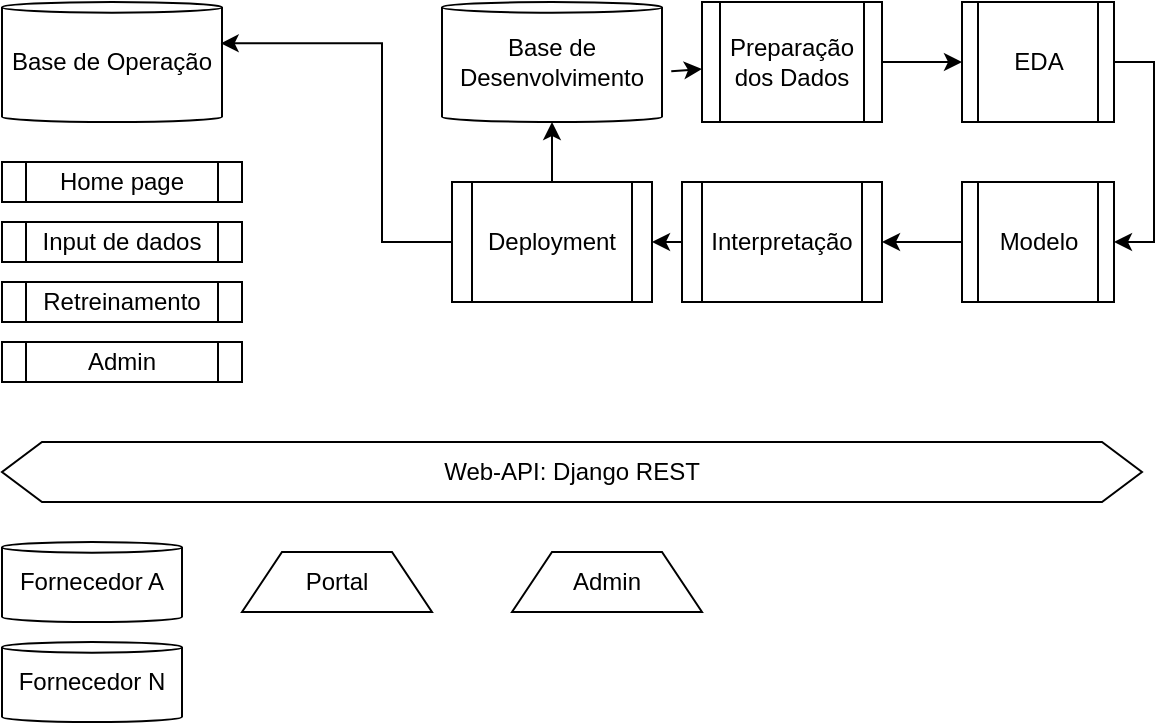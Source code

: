 <mxfile version="13.5.7" type="device" pages="4"><diagram id="C5RBs43oDa-KdzZeNtuy" name="Arquitetura"><mxGraphModel dx="768" dy="482" grid="1" gridSize="10" guides="1" tooltips="1" connect="1" arrows="1" fold="1" page="1" pageScale="1" pageWidth="827" pageHeight="1169" math="0" shadow="0"><root><mxCell id="WIyWlLk6GJQsqaUBKTNV-0"/><mxCell id="WIyWlLk6GJQsqaUBKTNV-1" parent="WIyWlLk6GJQsqaUBKTNV-0"/><mxCell id="AMMqH0YvKDXURMsLFuuw-2" value="Home page" style="shape=process;whiteSpace=wrap;html=1;backgroundOutline=1;" parent="WIyWlLk6GJQsqaUBKTNV-1" vertex="1"><mxGeometry y="80" width="120" height="20" as="geometry"/></mxCell><mxCell id="AMMqH0YvKDXURMsLFuuw-3" value="Base de Desenvolvimento" style="shape=cylinder2;whiteSpace=wrap;html=1;boundedLbl=1;backgroundOutline=1;size=2.667;" parent="WIyWlLk6GJQsqaUBKTNV-1" vertex="1"><mxGeometry x="220" width="110" height="60" as="geometry"/></mxCell><mxCell id="AMMqH0YvKDXURMsLFuuw-4" value="Fornecedor A" style="shape=cylinder2;whiteSpace=wrap;html=1;boundedLbl=1;backgroundOutline=1;size=2.667;" parent="WIyWlLk6GJQsqaUBKTNV-1" vertex="1"><mxGeometry y="270" width="90" height="40" as="geometry"/></mxCell><mxCell id="AMMqH0YvKDXURMsLFuuw-5" value="Fornecedor N" style="shape=cylinder2;whiteSpace=wrap;html=1;boundedLbl=1;backgroundOutline=1;size=2.667;" parent="WIyWlLk6GJQsqaUBKTNV-1" vertex="1"><mxGeometry y="320" width="90" height="40" as="geometry"/></mxCell><mxCell id="AMMqH0YvKDXURMsLFuuw-9" style="edgeStyle=orthogonalEdgeStyle;rounded=0;orthogonalLoop=1;jettySize=auto;html=1;exitX=1;exitY=0.5;exitDx=0;exitDy=0;entryX=0;entryY=0.5;entryDx=0;entryDy=0;" parent="WIyWlLk6GJQsqaUBKTNV-1" source="AMMqH0YvKDXURMsLFuuw-7" target="AMMqH0YvKDXURMsLFuuw-8" edge="1"><mxGeometry relative="1" as="geometry"/></mxCell><mxCell id="AMMqH0YvKDXURMsLFuuw-7" value="Preparação dos Dados" style="shape=process;whiteSpace=wrap;html=1;backgroundOutline=1;" parent="WIyWlLk6GJQsqaUBKTNV-1" vertex="1"><mxGeometry x="350" width="90" height="60" as="geometry"/></mxCell><mxCell id="AMMqH0YvKDXURMsLFuuw-11" style="edgeStyle=orthogonalEdgeStyle;rounded=0;orthogonalLoop=1;jettySize=auto;html=1;exitX=1;exitY=0.5;exitDx=0;exitDy=0;entryX=1;entryY=0.5;entryDx=0;entryDy=0;" parent="WIyWlLk6GJQsqaUBKTNV-1" source="AMMqH0YvKDXURMsLFuuw-8" target="AMMqH0YvKDXURMsLFuuw-10" edge="1"><mxGeometry relative="1" as="geometry"/></mxCell><mxCell id="AMMqH0YvKDXURMsLFuuw-8" value="EDA" style="shape=process;whiteSpace=wrap;html=1;backgroundOutline=1;" parent="WIyWlLk6GJQsqaUBKTNV-1" vertex="1"><mxGeometry x="480" width="76" height="60" as="geometry"/></mxCell><mxCell id="AMMqH0YvKDXURMsLFuuw-23" style="edgeStyle=orthogonalEdgeStyle;rounded=0;orthogonalLoop=1;jettySize=auto;html=1;exitX=0;exitY=0.5;exitDx=0;exitDy=0;" parent="WIyWlLk6GJQsqaUBKTNV-1" source="AMMqH0YvKDXURMsLFuuw-10" target="AMMqH0YvKDXURMsLFuuw-20" edge="1"><mxGeometry relative="1" as="geometry"/></mxCell><mxCell id="AMMqH0YvKDXURMsLFuuw-10" value="Modelo" style="shape=process;whiteSpace=wrap;html=1;backgroundOutline=1;" parent="WIyWlLk6GJQsqaUBKTNV-1" vertex="1"><mxGeometry x="480" y="90" width="76" height="60" as="geometry"/></mxCell><mxCell id="AMMqH0YvKDXURMsLFuuw-14" value="Base de Operação" style="shape=cylinder2;whiteSpace=wrap;html=1;boundedLbl=1;backgroundOutline=1;size=2.667;" parent="WIyWlLk6GJQsqaUBKTNV-1" vertex="1"><mxGeometry width="110" height="60" as="geometry"/></mxCell><mxCell id="AMMqH0YvKDXURMsLFuuw-15" value="Web-API: Django REST" style="shape=hexagon;perimeter=hexagonPerimeter2;whiteSpace=wrap;html=1;fixedSize=1;" parent="WIyWlLk6GJQsqaUBKTNV-1" vertex="1"><mxGeometry y="220" width="570" height="30" as="geometry"/></mxCell><mxCell id="AMMqH0YvKDXURMsLFuuw-16" value="Portal" style="shape=trapezoid;perimeter=trapezoidPerimeter;whiteSpace=wrap;html=1;fixedSize=1;" parent="WIyWlLk6GJQsqaUBKTNV-1" vertex="1"><mxGeometry x="120" y="275" width="95" height="30" as="geometry"/></mxCell><mxCell id="AMMqH0YvKDXURMsLFuuw-17" value="Input de dados" style="shape=process;whiteSpace=wrap;html=1;backgroundOutline=1;" parent="WIyWlLk6GJQsqaUBKTNV-1" vertex="1"><mxGeometry y="110" width="120" height="20" as="geometry"/></mxCell><mxCell id="AMMqH0YvKDXURMsLFuuw-18" value="Retreinamento" style="shape=process;whiteSpace=wrap;html=1;backgroundOutline=1;" parent="WIyWlLk6GJQsqaUBKTNV-1" vertex="1"><mxGeometry y="140" width="120" height="20" as="geometry"/></mxCell><mxCell id="AMMqH0YvKDXURMsLFuuw-30" style="edgeStyle=orthogonalEdgeStyle;rounded=0;orthogonalLoop=1;jettySize=auto;html=1;exitX=0;exitY=0.5;exitDx=0;exitDy=0;entryX=1;entryY=0.5;entryDx=0;entryDy=0;" parent="WIyWlLk6GJQsqaUBKTNV-1" source="AMMqH0YvKDXURMsLFuuw-20" target="AMMqH0YvKDXURMsLFuuw-24" edge="1"><mxGeometry relative="1" as="geometry"/></mxCell><mxCell id="AMMqH0YvKDXURMsLFuuw-20" value="Interpretação" style="shape=process;whiteSpace=wrap;html=1;backgroundOutline=1;" parent="WIyWlLk6GJQsqaUBKTNV-1" vertex="1"><mxGeometry x="340" y="90" width="100" height="60" as="geometry"/></mxCell><mxCell id="AMMqH0YvKDXURMsLFuuw-25" style="edgeStyle=orthogonalEdgeStyle;rounded=0;orthogonalLoop=1;jettySize=auto;html=1;exitX=0.5;exitY=0;exitDx=0;exitDy=0;" parent="WIyWlLk6GJQsqaUBKTNV-1" source="AMMqH0YvKDXURMsLFuuw-24" target="AMMqH0YvKDXURMsLFuuw-3" edge="1"><mxGeometry relative="1" as="geometry"/></mxCell><mxCell id="AMMqH0YvKDXURMsLFuuw-31" style="edgeStyle=orthogonalEdgeStyle;rounded=0;orthogonalLoop=1;jettySize=auto;html=1;exitX=0;exitY=0.5;exitDx=0;exitDy=0;entryX=0.994;entryY=0.344;entryDx=0;entryDy=0;entryPerimeter=0;" parent="WIyWlLk6GJQsqaUBKTNV-1" source="AMMqH0YvKDXURMsLFuuw-24" target="AMMqH0YvKDXURMsLFuuw-14" edge="1"><mxGeometry relative="1" as="geometry"><Array as="points"><mxPoint x="190" y="120"/><mxPoint x="190" y="21"/></Array></mxGeometry></mxCell><mxCell id="AMMqH0YvKDXURMsLFuuw-24" value="Deployment" style="shape=process;whiteSpace=wrap;html=1;backgroundOutline=1;" parent="WIyWlLk6GJQsqaUBKTNV-1" vertex="1"><mxGeometry x="225" y="90" width="100" height="60" as="geometry"/></mxCell><mxCell id="AMMqH0YvKDXURMsLFuuw-26" value="" style="endArrow=classic;html=1;exitX=1.042;exitY=0.578;exitDx=0;exitDy=0;exitPerimeter=0;" parent="WIyWlLk6GJQsqaUBKTNV-1" source="AMMqH0YvKDXURMsLFuuw-3" target="AMMqH0YvKDXURMsLFuuw-7" edge="1"><mxGeometry width="50" height="50" relative="1" as="geometry"><mxPoint x="160" y="180" as="sourcePoint"/><mxPoint x="210" y="130" as="targetPoint"/></mxGeometry></mxCell><mxCell id="AMMqH0YvKDXURMsLFuuw-28" value="Admin" style="shape=trapezoid;perimeter=trapezoidPerimeter;whiteSpace=wrap;html=1;fixedSize=1;" parent="WIyWlLk6GJQsqaUBKTNV-1" vertex="1"><mxGeometry x="255" y="275" width="95" height="30" as="geometry"/></mxCell><mxCell id="AMMqH0YvKDXURMsLFuuw-29" value="Admin" style="shape=process;whiteSpace=wrap;html=1;backgroundOutline=1;" parent="WIyWlLk6GJQsqaUBKTNV-1" vertex="1"><mxGeometry y="170" width="120" height="20" as="geometry"/></mxCell></root></mxGraphModel></diagram><diagram id="VlN2cW5TRR3zlBhUAsx8" name="Modelo Dados"><mxGraphModel dx="768" dy="482" grid="1" gridSize="10" guides="1" tooltips="1" connect="1" arrows="1" fold="1" page="1" pageScale="1" pageWidth="850" pageHeight="1100" math="0" shadow="0"><root><mxCell id="ezO260oFN1hYkJQOz8i8-0"/><mxCell id="ezO260oFN1hYkJQOz8i8-1" parent="ezO260oFN1hYkJQOz8i8-0"/><mxCell id="0rSQDvGRk3IrYntWmDLu-0" value="" style="edgeStyle=entityRelationEdgeStyle;endArrow=ERzeroToMany;startArrow=ERone;endFill=1;startFill=0;" edge="1" parent="ezO260oFN1hYkJQOz8i8-1" source="0rSQDvGRk3IrYntWmDLu-22" target="0rSQDvGRk3IrYntWmDLu-5"><mxGeometry width="100" height="100" relative="1" as="geometry"><mxPoint x="340" y="720" as="sourcePoint"/><mxPoint x="440" y="620" as="targetPoint"/></mxGeometry></mxCell><mxCell id="0rSQDvGRk3IrYntWmDLu-1" value="SupplierMenu" style="shape=table;startSize=30;container=1;collapsible=1;childLayout=tableLayout;fixedRows=1;rowLines=0;fontStyle=1;align=center;resizeLast=1;" vertex="1" parent="ezO260oFN1hYkJQOz8i8-1"><mxGeometry x="450" y="120" width="250" height="130" as="geometry"/></mxCell><mxCell id="0rSQDvGRk3IrYntWmDLu-2" value="" style="shape=partialRectangle;collapsible=0;dropTarget=0;pointerEvents=0;fillColor=none;points=[[0,0.5],[1,0.5]];portConstraint=eastwest;top=0;left=0;right=0;bottom=1;" vertex="1" parent="0rSQDvGRk3IrYntWmDLu-1"><mxGeometry y="30" width="250" height="30" as="geometry"/></mxCell><mxCell id="0rSQDvGRk3IrYntWmDLu-3" value="PK" style="shape=partialRectangle;overflow=hidden;connectable=0;fillColor=none;top=0;left=0;bottom=0;right=0;fontStyle=1;" vertex="1" parent="0rSQDvGRk3IrYntWmDLu-2"><mxGeometry width="30" height="30" as="geometry"/></mxCell><mxCell id="0rSQDvGRk3IrYntWmDLu-4" value="id int NOT NULL " style="shape=partialRectangle;overflow=hidden;connectable=0;fillColor=none;top=0;left=0;bottom=0;right=0;align=left;spacingLeft=6;fontStyle=5;" vertex="1" parent="0rSQDvGRk3IrYntWmDLu-2"><mxGeometry x="30" width="220" height="30" as="geometry"/></mxCell><mxCell id="0rSQDvGRk3IrYntWmDLu-5" value="" style="shape=partialRectangle;collapsible=0;dropTarget=0;pointerEvents=0;fillColor=none;points=[[0,0.5],[1,0.5]];portConstraint=eastwest;top=0;left=0;right=0;bottom=0;" vertex="1" parent="0rSQDvGRk3IrYntWmDLu-1"><mxGeometry y="60" width="250" height="30" as="geometry"/></mxCell><mxCell id="0rSQDvGRk3IrYntWmDLu-6" value="FK1" style="shape=partialRectangle;overflow=hidden;connectable=0;fillColor=none;top=0;left=0;bottom=0;right=0;" vertex="1" parent="0rSQDvGRk3IrYntWmDLu-5"><mxGeometry width="30" height="30" as="geometry"/></mxCell><mxCell id="0rSQDvGRk3IrYntWmDLu-7" value="wine_id int NOT NULL" style="shape=partialRectangle;overflow=hidden;connectable=0;fillColor=none;top=0;left=0;bottom=0;right=0;align=left;spacingLeft=6;" vertex="1" parent="0rSQDvGRk3IrYntWmDLu-5"><mxGeometry x="30" width="220" height="30" as="geometry"/></mxCell><mxCell id="0rSQDvGRk3IrYntWmDLu-8" value="" style="shape=partialRectangle;collapsible=0;dropTarget=0;pointerEvents=0;fillColor=none;points=[[0,0.5],[1,0.5]];portConstraint=eastwest;top=0;left=0;right=0;bottom=0;" vertex="1" parent="0rSQDvGRk3IrYntWmDLu-1"><mxGeometry y="90" width="250" height="30" as="geometry"/></mxCell><mxCell id="0rSQDvGRk3IrYntWmDLu-9" value="FK2" style="shape=partialRectangle;overflow=hidden;connectable=0;fillColor=none;top=0;left=0;bottom=0;right=0;" vertex="1" parent="0rSQDvGRk3IrYntWmDLu-8"><mxGeometry width="30" height="30" as="geometry"/></mxCell><mxCell id="0rSQDvGRk3IrYntWmDLu-10" value="supplier_id int NOT NULL" style="shape=partialRectangle;overflow=hidden;connectable=0;fillColor=none;top=0;left=0;bottom=0;right=0;align=left;spacingLeft=6;" vertex="1" parent="0rSQDvGRk3IrYntWmDLu-8"><mxGeometry x="30" width="220" height="30" as="geometry"/></mxCell><mxCell id="0rSQDvGRk3IrYntWmDLu-11" value="Supplier" style="shape=table;startSize=30;container=1;collapsible=1;childLayout=tableLayout;fixedRows=1;rowLines=0;fontStyle=1;align=center;resizeLast=1;" vertex="1" parent="ezO260oFN1hYkJQOz8i8-1"><mxGeometry x="450" y="280" width="250" height="130" as="geometry"/></mxCell><mxCell id="0rSQDvGRk3IrYntWmDLu-12" value="" style="shape=partialRectangle;collapsible=0;dropTarget=0;pointerEvents=0;fillColor=none;points=[[0,0.5],[1,0.5]];portConstraint=eastwest;top=0;left=0;right=0;bottom=1;" vertex="1" parent="0rSQDvGRk3IrYntWmDLu-11"><mxGeometry y="30" width="250" height="30" as="geometry"/></mxCell><mxCell id="0rSQDvGRk3IrYntWmDLu-13" value="PK" style="shape=partialRectangle;overflow=hidden;connectable=0;fillColor=none;top=0;left=0;bottom=0;right=0;fontStyle=1;" vertex="1" parent="0rSQDvGRk3IrYntWmDLu-12"><mxGeometry width="30" height="30" as="geometry"/></mxCell><mxCell id="0rSQDvGRk3IrYntWmDLu-14" value="id int NOT NULL " style="shape=partialRectangle;overflow=hidden;connectable=0;fillColor=none;top=0;left=0;bottom=0;right=0;align=left;spacingLeft=6;fontStyle=5;" vertex="1" parent="0rSQDvGRk3IrYntWmDLu-12"><mxGeometry x="30" width="220" height="30" as="geometry"/></mxCell><mxCell id="0rSQDvGRk3IrYntWmDLu-15" value="" style="shape=partialRectangle;collapsible=0;dropTarget=0;pointerEvents=0;fillColor=none;points=[[0,0.5],[1,0.5]];portConstraint=eastwest;top=0;left=0;right=0;bottom=0;" vertex="1" parent="0rSQDvGRk3IrYntWmDLu-11"><mxGeometry y="60" width="250" height="30" as="geometry"/></mxCell><mxCell id="0rSQDvGRk3IrYntWmDLu-16" value="UK" style="shape=partialRectangle;overflow=hidden;connectable=0;fillColor=none;top=0;left=0;bottom=0;right=0;" vertex="1" parent="0rSQDvGRk3IrYntWmDLu-15"><mxGeometry width="30" height="30" as="geometry"/></mxCell><mxCell id="0rSQDvGRk3IrYntWmDLu-17" value="name char(50) NOT NULL" style="shape=partialRectangle;overflow=hidden;connectable=0;fillColor=none;top=0;left=0;bottom=0;right=0;align=left;spacingLeft=6;" vertex="1" parent="0rSQDvGRk3IrYntWmDLu-15"><mxGeometry x="30" width="220" height="30" as="geometry"/></mxCell><mxCell id="0rSQDvGRk3IrYntWmDLu-18" value="" style="shape=partialRectangle;collapsible=0;dropTarget=0;pointerEvents=0;fillColor=none;points=[[0,0.5],[1,0.5]];portConstraint=eastwest;top=0;left=0;right=0;bottom=0;" vertex="1" parent="0rSQDvGRk3IrYntWmDLu-11"><mxGeometry y="90" width="250" height="30" as="geometry"/></mxCell><mxCell id="0rSQDvGRk3IrYntWmDLu-19" value="" style="shape=partialRectangle;overflow=hidden;connectable=0;fillColor=none;top=0;left=0;bottom=0;right=0;" vertex="1" parent="0rSQDvGRk3IrYntWmDLu-18"><mxGeometry width="30" height="30" as="geometry"/></mxCell><mxCell id="0rSQDvGRk3IrYntWmDLu-20" value="address char(100) NOT NULL" style="shape=partialRectangle;overflow=hidden;connectable=0;fillColor=none;top=0;left=0;bottom=0;right=0;align=left;spacingLeft=6;" vertex="1" parent="0rSQDvGRk3IrYntWmDLu-18"><mxGeometry x="30" width="220" height="30" as="geometry"/></mxCell><mxCell id="0rSQDvGRk3IrYntWmDLu-21" value="Wine" style="shape=table;startSize=30;container=1;collapsible=1;childLayout=tableLayout;fixedRows=1;rowLines=0;fontStyle=1;align=center;resizeLast=1;" vertex="1" parent="ezO260oFN1hYkJQOz8i8-1"><mxGeometry x="120" y="120" width="250" height="450" as="geometry"/></mxCell><mxCell id="0rSQDvGRk3IrYntWmDLu-22" value="" style="shape=partialRectangle;collapsible=0;dropTarget=0;pointerEvents=0;fillColor=none;points=[[0,0.5],[1,0.5]];portConstraint=eastwest;top=0;left=0;right=0;bottom=1;" vertex="1" parent="0rSQDvGRk3IrYntWmDLu-21"><mxGeometry y="30" width="250" height="30" as="geometry"/></mxCell><mxCell id="0rSQDvGRk3IrYntWmDLu-23" value="PK" style="shape=partialRectangle;overflow=hidden;connectable=0;fillColor=none;top=0;left=0;bottom=0;right=0;fontStyle=1;" vertex="1" parent="0rSQDvGRk3IrYntWmDLu-22"><mxGeometry width="30" height="30" as="geometry"/></mxCell><mxCell id="0rSQDvGRk3IrYntWmDLu-24" value="id int NOT NULL" style="shape=partialRectangle;overflow=hidden;connectable=0;fillColor=none;top=0;left=0;bottom=0;right=0;align=left;spacingLeft=6;fontStyle=5;" vertex="1" parent="0rSQDvGRk3IrYntWmDLu-22"><mxGeometry x="30" width="220" height="30" as="geometry"/></mxCell><mxCell id="0rSQDvGRk3IrYntWmDLu-25" value="" style="shape=partialRectangle;collapsible=0;dropTarget=0;pointerEvents=0;fillColor=none;points=[[0,0.5],[1,0.5]];portConstraint=eastwest;top=0;left=0;right=0;bottom=0;" vertex="1" parent="0rSQDvGRk3IrYntWmDLu-21"><mxGeometry y="60" width="250" height="30" as="geometry"/></mxCell><mxCell id="0rSQDvGRk3IrYntWmDLu-26" value="UK" style="shape=partialRectangle;overflow=hidden;connectable=0;fillColor=none;top=0;left=0;bottom=0;right=0;" vertex="1" parent="0rSQDvGRk3IrYntWmDLu-25"><mxGeometry width="30" height="30" as="geometry"/></mxCell><mxCell id="0rSQDvGRk3IrYntWmDLu-27" value="name char(50) NOT NULL" style="shape=partialRectangle;overflow=hidden;connectable=0;fillColor=none;top=0;left=0;bottom=0;right=0;align=left;spacingLeft=6;" vertex="1" parent="0rSQDvGRk3IrYntWmDLu-25"><mxGeometry x="30" width="220" height="30" as="geometry"/></mxCell><mxCell id="0rSQDvGRk3IrYntWmDLu-28" value="" style="shape=partialRectangle;collapsible=0;dropTarget=0;pointerEvents=0;fillColor=none;points=[[0,0.5],[1,0.5]];portConstraint=eastwest;top=0;left=0;right=0;bottom=0;" vertex="1" parent="0rSQDvGRk3IrYntWmDLu-21"><mxGeometry y="90" width="250" height="30" as="geometry"/></mxCell><mxCell id="0rSQDvGRk3IrYntWmDLu-29" value="" style="shape=partialRectangle;overflow=hidden;connectable=0;fillColor=none;top=0;left=0;bottom=0;right=0;" vertex="1" parent="0rSQDvGRk3IrYntWmDLu-28"><mxGeometry width="30" height="30" as="geometry"/></mxCell><mxCell id="0rSQDvGRk3IrYntWmDLu-30" value="fixed_acidity float NOT NULL" style="shape=partialRectangle;overflow=hidden;connectable=0;fillColor=none;top=0;left=0;bottom=0;right=0;align=left;spacingLeft=6;" vertex="1" parent="0rSQDvGRk3IrYntWmDLu-28"><mxGeometry x="30" width="220" height="30" as="geometry"/></mxCell><mxCell id="0rSQDvGRk3IrYntWmDLu-31" value="" style="shape=partialRectangle;collapsible=0;dropTarget=0;pointerEvents=0;fillColor=none;points=[[0,0.5],[1,0.5]];portConstraint=eastwest;top=0;left=0;right=0;bottom=0;" vertex="1" parent="0rSQDvGRk3IrYntWmDLu-21"><mxGeometry y="120" width="250" height="30" as="geometry"/></mxCell><mxCell id="0rSQDvGRk3IrYntWmDLu-32" value="" style="shape=partialRectangle;overflow=hidden;connectable=0;fillColor=none;top=0;left=0;bottom=0;right=0;" vertex="1" parent="0rSQDvGRk3IrYntWmDLu-31"><mxGeometry width="30" height="30" as="geometry"/></mxCell><mxCell id="0rSQDvGRk3IrYntWmDLu-33" value="volatile_acidity float NOT NULL" style="shape=partialRectangle;overflow=hidden;connectable=0;fillColor=none;top=0;left=0;bottom=0;right=0;align=left;spacingLeft=6;" vertex="1" parent="0rSQDvGRk3IrYntWmDLu-31"><mxGeometry x="30" width="220" height="30" as="geometry"/></mxCell><mxCell id="0rSQDvGRk3IrYntWmDLu-34" value="" style="shape=partialRectangle;collapsible=0;dropTarget=0;pointerEvents=0;fillColor=none;points=[[0,0.5],[1,0.5]];portConstraint=eastwest;top=0;left=0;right=0;bottom=0;" vertex="1" parent="0rSQDvGRk3IrYntWmDLu-21"><mxGeometry y="150" width="250" height="30" as="geometry"/></mxCell><mxCell id="0rSQDvGRk3IrYntWmDLu-35" value="" style="shape=partialRectangle;overflow=hidden;connectable=0;fillColor=none;top=0;left=0;bottom=0;right=0;" vertex="1" parent="0rSQDvGRk3IrYntWmDLu-34"><mxGeometry width="30" height="30" as="geometry"/></mxCell><mxCell id="0rSQDvGRk3IrYntWmDLu-36" value="citric_acidity float NOT NULL" style="shape=partialRectangle;overflow=hidden;connectable=0;fillColor=none;top=0;left=0;bottom=0;right=0;align=left;spacingLeft=6;" vertex="1" parent="0rSQDvGRk3IrYntWmDLu-34"><mxGeometry x="30" width="220" height="30" as="geometry"/></mxCell><mxCell id="0rSQDvGRk3IrYntWmDLu-37" value="" style="shape=partialRectangle;collapsible=0;dropTarget=0;pointerEvents=0;fillColor=none;points=[[0,0.5],[1,0.5]];portConstraint=eastwest;top=0;left=0;right=0;bottom=0;" vertex="1" parent="0rSQDvGRk3IrYntWmDLu-21"><mxGeometry y="180" width="250" height="30" as="geometry"/></mxCell><mxCell id="0rSQDvGRk3IrYntWmDLu-38" value="" style="shape=partialRectangle;overflow=hidden;connectable=0;fillColor=none;top=0;left=0;bottom=0;right=0;" vertex="1" parent="0rSQDvGRk3IrYntWmDLu-37"><mxGeometry width="30" height="30" as="geometry"/></mxCell><mxCell id="0rSQDvGRk3IrYntWmDLu-39" value="residual_sugar float NOT NULL" style="shape=partialRectangle;overflow=hidden;connectable=0;fillColor=none;top=0;left=0;bottom=0;right=0;align=left;spacingLeft=6;" vertex="1" parent="0rSQDvGRk3IrYntWmDLu-37"><mxGeometry x="30" width="220" height="30" as="geometry"/></mxCell><mxCell id="0rSQDvGRk3IrYntWmDLu-40" value="" style="shape=partialRectangle;collapsible=0;dropTarget=0;pointerEvents=0;fillColor=none;points=[[0,0.5],[1,0.5]];portConstraint=eastwest;top=0;left=0;right=0;bottom=0;" vertex="1" parent="0rSQDvGRk3IrYntWmDLu-21"><mxGeometry y="210" width="250" height="30" as="geometry"/></mxCell><mxCell id="0rSQDvGRk3IrYntWmDLu-41" value="" style="shape=partialRectangle;overflow=hidden;connectable=0;fillColor=none;top=0;left=0;bottom=0;right=0;" vertex="1" parent="0rSQDvGRk3IrYntWmDLu-40"><mxGeometry width="30" height="30" as="geometry"/></mxCell><mxCell id="0rSQDvGRk3IrYntWmDLu-42" value="chlorides float NOT NULL" style="shape=partialRectangle;overflow=hidden;connectable=0;fillColor=none;top=0;left=0;bottom=0;right=0;align=left;spacingLeft=6;" vertex="1" parent="0rSQDvGRk3IrYntWmDLu-40"><mxGeometry x="30" width="220" height="30" as="geometry"/></mxCell><mxCell id="0rSQDvGRk3IrYntWmDLu-43" value="" style="shape=partialRectangle;collapsible=0;dropTarget=0;pointerEvents=0;fillColor=none;points=[[0,0.5],[1,0.5]];portConstraint=eastwest;top=0;left=0;right=0;bottom=0;" vertex="1" parent="0rSQDvGRk3IrYntWmDLu-21"><mxGeometry y="240" width="250" height="30" as="geometry"/></mxCell><mxCell id="0rSQDvGRk3IrYntWmDLu-44" value="" style="shape=partialRectangle;overflow=hidden;connectable=0;fillColor=none;top=0;left=0;bottom=0;right=0;" vertex="1" parent="0rSQDvGRk3IrYntWmDLu-43"><mxGeometry width="30" height="30" as="geometry"/></mxCell><mxCell id="0rSQDvGRk3IrYntWmDLu-45" value="free_sulfur_dioxide float NOT NULL" style="shape=partialRectangle;overflow=hidden;connectable=0;fillColor=none;top=0;left=0;bottom=0;right=0;align=left;spacingLeft=6;" vertex="1" parent="0rSQDvGRk3IrYntWmDLu-43"><mxGeometry x="30" width="220" height="30" as="geometry"/></mxCell><mxCell id="0rSQDvGRk3IrYntWmDLu-46" value="" style="shape=partialRectangle;collapsible=0;dropTarget=0;pointerEvents=0;fillColor=none;points=[[0,0.5],[1,0.5]];portConstraint=eastwest;top=0;left=0;right=0;bottom=0;" vertex="1" parent="0rSQDvGRk3IrYntWmDLu-21"><mxGeometry y="270" width="250" height="30" as="geometry"/></mxCell><mxCell id="0rSQDvGRk3IrYntWmDLu-47" value="" style="shape=partialRectangle;overflow=hidden;connectable=0;fillColor=none;top=0;left=0;bottom=0;right=0;" vertex="1" parent="0rSQDvGRk3IrYntWmDLu-46"><mxGeometry width="30" height="30" as="geometry"/></mxCell><mxCell id="0rSQDvGRk3IrYntWmDLu-48" value="total_sulfur_dioxide float NOT NULL" style="shape=partialRectangle;overflow=hidden;connectable=0;fillColor=none;top=0;left=0;bottom=0;right=0;align=left;spacingLeft=6;" vertex="1" parent="0rSQDvGRk3IrYntWmDLu-46"><mxGeometry x="30" width="220" height="30" as="geometry"/></mxCell><mxCell id="0rSQDvGRk3IrYntWmDLu-49" value="" style="shape=partialRectangle;collapsible=0;dropTarget=0;pointerEvents=0;fillColor=none;points=[[0,0.5],[1,0.5]];portConstraint=eastwest;top=0;left=0;right=0;bottom=0;" vertex="1" parent="0rSQDvGRk3IrYntWmDLu-21"><mxGeometry y="300" width="250" height="30" as="geometry"/></mxCell><mxCell id="0rSQDvGRk3IrYntWmDLu-50" value="" style="shape=partialRectangle;overflow=hidden;connectable=0;fillColor=none;top=0;left=0;bottom=0;right=0;" vertex="1" parent="0rSQDvGRk3IrYntWmDLu-49"><mxGeometry width="30" height="30" as="geometry"/></mxCell><mxCell id="0rSQDvGRk3IrYntWmDLu-51" value="density float NOT NULL" style="shape=partialRectangle;overflow=hidden;connectable=0;fillColor=none;top=0;left=0;bottom=0;right=0;align=left;spacingLeft=6;" vertex="1" parent="0rSQDvGRk3IrYntWmDLu-49"><mxGeometry x="30" width="220" height="30" as="geometry"/></mxCell><mxCell id="0rSQDvGRk3IrYntWmDLu-52" value="" style="shape=partialRectangle;collapsible=0;dropTarget=0;pointerEvents=0;fillColor=none;points=[[0,0.5],[1,0.5]];portConstraint=eastwest;top=0;left=0;right=0;bottom=0;" vertex="1" parent="0rSQDvGRk3IrYntWmDLu-21"><mxGeometry y="330" width="250" height="30" as="geometry"/></mxCell><mxCell id="0rSQDvGRk3IrYntWmDLu-53" value="" style="shape=partialRectangle;overflow=hidden;connectable=0;fillColor=none;top=0;left=0;bottom=0;right=0;" vertex="1" parent="0rSQDvGRk3IrYntWmDLu-52"><mxGeometry width="30" height="30" as="geometry"/></mxCell><mxCell id="0rSQDvGRk3IrYntWmDLu-54" value="pH float NOT NULL" style="shape=partialRectangle;overflow=hidden;connectable=0;fillColor=none;top=0;left=0;bottom=0;right=0;align=left;spacingLeft=6;" vertex="1" parent="0rSQDvGRk3IrYntWmDLu-52"><mxGeometry x="30" width="220" height="30" as="geometry"/></mxCell><mxCell id="0rSQDvGRk3IrYntWmDLu-55" value="" style="shape=partialRectangle;collapsible=0;dropTarget=0;pointerEvents=0;fillColor=none;points=[[0,0.5],[1,0.5]];portConstraint=eastwest;top=0;left=0;right=0;bottom=0;" vertex="1" parent="0rSQDvGRk3IrYntWmDLu-21"><mxGeometry y="360" width="250" height="30" as="geometry"/></mxCell><mxCell id="0rSQDvGRk3IrYntWmDLu-56" value="" style="shape=partialRectangle;overflow=hidden;connectable=0;fillColor=none;top=0;left=0;bottom=0;right=0;" vertex="1" parent="0rSQDvGRk3IrYntWmDLu-55"><mxGeometry width="30" height="30" as="geometry"/></mxCell><mxCell id="0rSQDvGRk3IrYntWmDLu-57" value="sulphates float NOT NULL" style="shape=partialRectangle;overflow=hidden;connectable=0;fillColor=none;top=0;left=0;bottom=0;right=0;align=left;spacingLeft=6;" vertex="1" parent="0rSQDvGRk3IrYntWmDLu-55"><mxGeometry x="30" width="220" height="30" as="geometry"/></mxCell><mxCell id="0rSQDvGRk3IrYntWmDLu-58" value="" style="shape=partialRectangle;collapsible=0;dropTarget=0;pointerEvents=0;fillColor=none;points=[[0,0.5],[1,0.5]];portConstraint=eastwest;top=0;left=0;right=0;bottom=0;" vertex="1" parent="ezO260oFN1hYkJQOz8i8-1"><mxGeometry x="120" y="510" width="250" height="30" as="geometry"/></mxCell><mxCell id="0rSQDvGRk3IrYntWmDLu-59" value="" style="shape=partialRectangle;overflow=hidden;connectable=0;fillColor=none;top=0;left=0;bottom=0;right=0;" vertex="1" parent="0rSQDvGRk3IrYntWmDLu-58"><mxGeometry width="30" height="30" as="geometry"/></mxCell><mxCell id="0rSQDvGRk3IrYntWmDLu-60" value="alcohol float NOT NULL" style="shape=partialRectangle;overflow=hidden;connectable=0;fillColor=none;top=0;left=0;bottom=0;right=0;align=left;spacingLeft=6;" vertex="1" parent="0rSQDvGRk3IrYntWmDLu-58"><mxGeometry x="30" width="220" height="30" as="geometry"/></mxCell><mxCell id="0rSQDvGRk3IrYntWmDLu-61" value="" style="shape=partialRectangle;collapsible=0;dropTarget=0;pointerEvents=0;fillColor=none;points=[[0,0.5],[1,0.5]];portConstraint=eastwest;top=0;left=0;right=0;bottom=0;" vertex="1" parent="ezO260oFN1hYkJQOz8i8-1"><mxGeometry x="120" y="535" width="250" height="30" as="geometry"/></mxCell><mxCell id="0rSQDvGRk3IrYntWmDLu-62" value="" style="shape=partialRectangle;overflow=hidden;connectable=0;fillColor=none;top=0;left=0;bottom=0;right=0;" vertex="1" parent="0rSQDvGRk3IrYntWmDLu-61"><mxGeometry width="30" height="30" as="geometry"/></mxCell><mxCell id="0rSQDvGRk3IrYntWmDLu-63" value="estimated_score Float NOT NULL" style="shape=partialRectangle;overflow=hidden;connectable=0;fillColor=none;top=0;left=0;bottom=0;right=0;align=left;spacingLeft=6;" vertex="1" parent="0rSQDvGRk3IrYntWmDLu-61"><mxGeometry x="30" width="220" height="30" as="geometry"/></mxCell><mxCell id="0rSQDvGRk3IrYntWmDLu-64" value="" style="edgeStyle=entityRelationEdgeStyle;endArrow=ERzeroToMany;startArrow=ERone;endFill=1;startFill=0;exitX=1;exitY=0.5;exitDx=0;exitDy=0;" edge="1" parent="ezO260oFN1hYkJQOz8i8-1" source="0rSQDvGRk3IrYntWmDLu-12" target="0rSQDvGRk3IrYntWmDLu-8"><mxGeometry width="100" height="100" relative="1" as="geometry"><mxPoint x="400" y="180" as="sourcePoint"/><mxPoint x="460" y="205" as="targetPoint"/></mxGeometry></mxCell></root></mxGraphModel></diagram><diagram id="ObIrC07ZNbMkUVCAi4xL" name="URLs"><mxGraphModel dx="768" dy="482" grid="1" gridSize="10" guides="1" tooltips="1" connect="1" arrows="1" fold="1" page="1" pageScale="1" pageWidth="850" pageHeight="1100" math="0" shadow="0"><root><mxCell id="H3YtRD8BXuheYA3VkfHh-0"/><mxCell id="H3YtRD8BXuheYA3VkfHh-1" parent="H3YtRD8BXuheYA3VkfHh-0"/><mxCell id="H3YtRD8BXuheYA3VkfHh-2" value="Home page" style="shape=process;whiteSpace=wrap;html=1;backgroundOutline=1;" parent="H3YtRD8BXuheYA3VkfHh-1" vertex="1"><mxGeometry y="70" width="120" height="20" as="geometry"/></mxCell><mxCell id="H3YtRD8BXuheYA3VkfHh-3" value="Input de dados" style="shape=process;whiteSpace=wrap;html=1;backgroundOutline=1;" parent="H3YtRD8BXuheYA3VkfHh-1" vertex="1"><mxGeometry x="170" y="70" width="120" height="20" as="geometry"/></mxCell><mxCell id="H3YtRD8BXuheYA3VkfHh-5" value="Admin" style="shape=process;whiteSpace=wrap;html=1;backgroundOutline=1;" parent="H3YtRD8BXuheYA3VkfHh-1" vertex="1"><mxGeometry x="340" y="70" width="120" height="20" as="geometry"/></mxCell><mxCell id="IDfTbbCXgIlE8Z8-vERu-0" value="/home" style="shape=step;perimeter=stepPerimeter;whiteSpace=wrap;html=1;fixedSize=1;" parent="H3YtRD8BXuheYA3VkfHh-1" vertex="1"><mxGeometry x="10" y="100" width="140" height="30" as="geometry"/></mxCell><mxCell id="IDfTbbCXgIlE8Z8-vERu-3" value="/wine" style="shape=step;perimeter=stepPerimeter;whiteSpace=wrap;html=1;fixedSize=1;" parent="H3YtRD8BXuheYA3VkfHh-1" vertex="1"><mxGeometry x="180" y="100" width="140" height="30" as="geometry"/></mxCell><mxCell id="IDfTbbCXgIlE8Z8-vERu-7" value="/supplier/" style="shape=step;perimeter=stepPerimeter;whiteSpace=wrap;html=1;fixedSize=1;" parent="H3YtRD8BXuheYA3VkfHh-1" vertex="1"><mxGeometry x="350" y="100" width="140" height="30" as="geometry"/></mxCell><mxCell id="IDfTbbCXgIlE8Z8-vERu-11" value="/retrain" style="shape=step;perimeter=stepPerimeter;whiteSpace=wrap;html=1;fixedSize=1;" parent="H3YtRD8BXuheYA3VkfHh-1" vertex="1"><mxGeometry x="350" y="140" width="140" height="30" as="geometry"/></mxCell><mxCell id="IDfTbbCXgIlE8Z8-vERu-12" value="/menu" style="shape=step;perimeter=stepPerimeter;whiteSpace=wrap;html=1;fixedSize=1;" parent="H3YtRD8BXuheYA3VkfHh-1" vertex="1"><mxGeometry x="350" y="180" width="140" height="30" as="geometry"/></mxCell></root></mxGraphModel></diagram><diagram id="KSyWXUP1qUz-WIqv1NiK" name="Apps"><mxGraphModel dx="766" dy="481" grid="1" gridSize="10" guides="1" tooltips="1" connect="1" arrows="1" fold="1" page="1" pageScale="1" pageWidth="850" pageHeight="1100" math="0" shadow="0"><root><mxCell id="EF5nkKy9w7fbmY3fnYAj-0"/><mxCell id="EF5nkKy9w7fbmY3fnYAj-1" parent="EF5nkKy9w7fbmY3fnYAj-0"/><mxCell id="EF5nkKy9w7fbmY3fnYAj-2" value="Fornecedor A" style="shape=umlActor;verticalLabelPosition=bottom;verticalAlign=top;html=1;outlineConnect=0;" vertex="1" parent="EF5nkKy9w7fbmY3fnYAj-1"><mxGeometry x="40" y="260" width="30" height="60" as="geometry"/></mxCell><mxCell id="EF5nkKy9w7fbmY3fnYAj-19" style="edgeStyle=orthogonalEdgeStyle;rounded=0;orthogonalLoop=1;jettySize=auto;html=1;exitX=1;exitY=0.5;exitDx=0;exitDy=0;strokeWidth=1;entryX=0.5;entryY=1;entryDx=0;entryDy=0;" edge="1" parent="EF5nkKy9w7fbmY3fnYAj-1" source="EF5nkKy9w7fbmY3fnYAj-3" target="EF5nkKy9w7fbmY3fnYAj-14"><mxGeometry relative="1" as="geometry"><mxPoint x="370" y="160" as="targetPoint"/></mxGeometry></mxCell><mxCell id="EF5nkKy9w7fbmY3fnYAj-3" value="register_supplier" style="shape=process;whiteSpace=wrap;html=1;backgroundOutline=1;" vertex="1" parent="EF5nkKy9w7fbmY3fnYAj-1"><mxGeometry x="110" y="190" width="120" height="40" as="geometry"/></mxCell><mxCell id="EF5nkKy9w7fbmY3fnYAj-4" value="Admin" style="shape=umlActor;verticalLabelPosition=bottom;verticalAlign=top;html=1;outlineConnect=0;" vertex="1" parent="EF5nkKy9w7fbmY3fnYAj-1"><mxGeometry x="40" y="130" width="30" height="60" as="geometry"/></mxCell><mxCell id="EF5nkKy9w7fbmY3fnYAj-15" style="edgeStyle=orthogonalEdgeStyle;rounded=0;orthogonalLoop=1;jettySize=auto;html=1;exitX=1;exitY=0.5;exitDx=0;exitDy=0;strokeWidth=1;" edge="1" parent="EF5nkKy9w7fbmY3fnYAj-1" source="EF5nkKy9w7fbmY3fnYAj-6" target="EF5nkKy9w7fbmY3fnYAj-14"><mxGeometry relative="1" as="geometry"/></mxCell><mxCell id="EF5nkKy9w7fbmY3fnYAj-6" value="register_wine" style="shape=process;whiteSpace=wrap;html=1;backgroundOutline=1;" vertex="1" parent="EF5nkKy9w7fbmY3fnYAj-1"><mxGeometry x="110" y="260" width="120" height="40" as="geometry"/></mxCell><mxCell id="EF5nkKy9w7fbmY3fnYAj-9" value="Fornecedor N" style="shape=umlActor;verticalLabelPosition=bottom;verticalAlign=top;html=1;outlineConnect=0;" vertex="1" parent="EF5nkKy9w7fbmY3fnYAj-1"><mxGeometry x="40" y="350" width="30" height="60" as="geometry"/></mxCell><mxCell id="EF5nkKy9w7fbmY3fnYAj-17" style="edgeStyle=orthogonalEdgeStyle;rounded=0;orthogonalLoop=1;jettySize=auto;html=1;exitX=1;exitY=0.5;exitDx=0;exitDy=0;strokeWidth=1;entryX=0.5;entryY=1;entryDx=0;entryDy=0;" edge="1" parent="EF5nkKy9w7fbmY3fnYAj-1" source="EF5nkKy9w7fbmY3fnYAj-10" target="EF5nkKy9w7fbmY3fnYAj-14"><mxGeometry relative="1" as="geometry"><mxPoint x="380" y="260" as="targetPoint"/></mxGeometry></mxCell><mxCell id="EF5nkKy9w7fbmY3fnYAj-10" value="register_wine" style="shape=process;whiteSpace=wrap;html=1;backgroundOutline=1;" vertex="1" parent="EF5nkKy9w7fbmY3fnYAj-1"><mxGeometry x="110" y="330" width="120" height="40" as="geometry"/></mxCell><mxCell id="EF5nkKy9w7fbmY3fnYAj-18" style="edgeStyle=orthogonalEdgeStyle;rounded=0;orthogonalLoop=1;jettySize=auto;html=1;exitX=1;exitY=0.5;exitDx=0;exitDy=0;entryX=0.5;entryY=1;entryDx=0;entryDy=0;strokeWidth=1;" edge="1" parent="EF5nkKy9w7fbmY3fnYAj-1" source="EF5nkKy9w7fbmY3fnYAj-11" target="EF5nkKy9w7fbmY3fnYAj-14"><mxGeometry relative="1" as="geometry"/></mxCell><mxCell id="EF5nkKy9w7fbmY3fnYAj-11" value="retrain_model" style="shape=process;whiteSpace=wrap;html=1;backgroundOutline=1;" vertex="1" parent="EF5nkKy9w7fbmY3fnYAj-1"><mxGeometry x="110" y="140" width="120" height="40" as="geometry"/></mxCell><mxCell id="EF5nkKy9w7fbmY3fnYAj-12" value="" style="endArrow=none;html=1;strokeWidth=4;" edge="1" parent="EF5nkKy9w7fbmY3fnYAj-1"><mxGeometry width="50" height="50" relative="1" as="geometry"><mxPoint x="280" y="370" as="sourcePoint"/><mxPoint x="280" y="10" as="targetPoint"/></mxGeometry></mxCell><mxCell id="EF5nkKy9w7fbmY3fnYAj-13" value="Base de Operação" style="shape=cylinder2;whiteSpace=wrap;html=1;boundedLbl=1;backgroundOutline=1;size=5;" vertex="1" parent="EF5nkKy9w7fbmY3fnYAj-1"><mxGeometry x="335" width="70" height="60" as="geometry"/></mxCell><mxCell id="EF5nkKy9w7fbmY3fnYAj-21" style="edgeStyle=orthogonalEdgeStyle;rounded=0;orthogonalLoop=1;jettySize=auto;html=1;exitX=0.5;exitY=0;exitDx=0;exitDy=0;strokeWidth=1;" edge="1" parent="EF5nkKy9w7fbmY3fnYAj-1" source="EF5nkKy9w7fbmY3fnYAj-14" target="EF5nkKy9w7fbmY3fnYAj-13"><mxGeometry relative="1" as="geometry"/></mxCell><mxCell id="EF5nkKy9w7fbmY3fnYAj-14" value="Django REST&lt;br&gt;Service" style="shape=trapezoid;perimeter=trapezoidPerimeter;whiteSpace=wrap;html=1;fixedSize=1;" vertex="1" parent="EF5nkKy9w7fbmY3fnYAj-1"><mxGeometry x="310" y="80" width="120" height="60" as="geometry"/></mxCell><mxCell id="EF5nkKy9w7fbmY3fnYAj-23" style="edgeStyle=orthogonalEdgeStyle;rounded=0;orthogonalLoop=1;jettySize=auto;html=1;exitX=1;exitY=0.5;exitDx=0;exitDy=0;strokeWidth=1;" edge="1" parent="EF5nkKy9w7fbmY3fnYAj-1" source="EF5nkKy9w7fbmY3fnYAj-22" target="EF5nkKy9w7fbmY3fnYAj-14"><mxGeometry relative="1" as="geometry"/></mxCell><mxCell id="EF5nkKy9w7fbmY3fnYAj-22" value="Portal WEB" style="rounded=1;whiteSpace=wrap;html=1;" vertex="1" parent="EF5nkKy9w7fbmY3fnYAj-1"><mxGeometry x="110" y="40" width="120" height="60" as="geometry"/></mxCell><mxCell id="EF5nkKy9w7fbmY3fnYAj-26" value="Usuário" style="shape=umlActor;verticalLabelPosition=bottom;verticalAlign=top;html=1;outlineConnect=0;" vertex="1" parent="EF5nkKy9w7fbmY3fnYAj-1"><mxGeometry x="40" y="20" width="30" height="60" as="geometry"/></mxCell></root></mxGraphModel></diagram></mxfile>